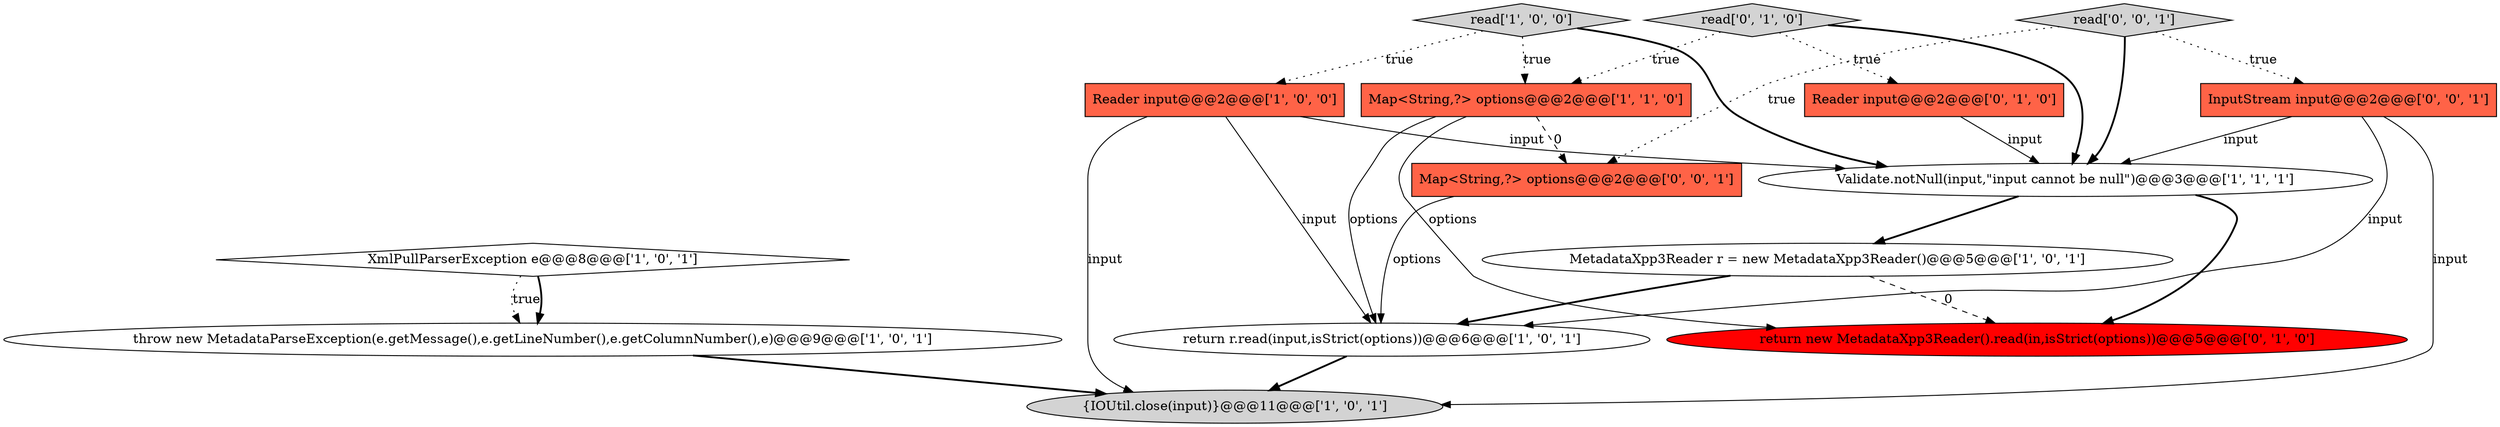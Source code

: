 digraph {
7 [style = filled, label = "Validate.notNull(input,\"input cannot be null\")@@@3@@@['1', '1', '1']", fillcolor = white, shape = ellipse image = "AAA0AAABBB1BBB"];
1 [style = filled, label = "throw new MetadataParseException(e.getMessage(),e.getLineNumber(),e.getColumnNumber(),e)@@@9@@@['1', '0', '1']", fillcolor = white, shape = ellipse image = "AAA0AAABBB1BBB"];
5 [style = filled, label = "return r.read(input,isStrict(options))@@@6@@@['1', '0', '1']", fillcolor = white, shape = ellipse image = "AAA0AAABBB1BBB"];
13 [style = filled, label = "read['0', '0', '1']", fillcolor = lightgray, shape = diamond image = "AAA0AAABBB3BBB"];
6 [style = filled, label = "Map<String,?> options@@@2@@@['1', '1', '0']", fillcolor = tomato, shape = box image = "AAA0AAABBB1BBB"];
8 [style = filled, label = "{IOUtil.close(input)}@@@11@@@['1', '0', '1']", fillcolor = lightgray, shape = ellipse image = "AAA0AAABBB1BBB"];
3 [style = filled, label = "MetadataXpp3Reader r = new MetadataXpp3Reader()@@@5@@@['1', '0', '1']", fillcolor = white, shape = ellipse image = "AAA0AAABBB1BBB"];
12 [style = filled, label = "InputStream input@@@2@@@['0', '0', '1']", fillcolor = tomato, shape = box image = "AAA0AAABBB3BBB"];
0 [style = filled, label = "Reader input@@@2@@@['1', '0', '0']", fillcolor = tomato, shape = box image = "AAA0AAABBB1BBB"];
10 [style = filled, label = "read['0', '1', '0']", fillcolor = lightgray, shape = diamond image = "AAA0AAABBB2BBB"];
2 [style = filled, label = "read['1', '0', '0']", fillcolor = lightgray, shape = diamond image = "AAA0AAABBB1BBB"];
11 [style = filled, label = "return new MetadataXpp3Reader().read(in,isStrict(options))@@@5@@@['0', '1', '0']", fillcolor = red, shape = ellipse image = "AAA1AAABBB2BBB"];
4 [style = filled, label = "XmlPullParserException e@@@8@@@['1', '0', '1']", fillcolor = white, shape = diamond image = "AAA0AAABBB1BBB"];
14 [style = filled, label = "Map<String,?> options@@@2@@@['0', '0', '1']", fillcolor = tomato, shape = box image = "AAA0AAABBB3BBB"];
9 [style = filled, label = "Reader input@@@2@@@['0', '1', '0']", fillcolor = tomato, shape = box image = "AAA0AAABBB2BBB"];
5->8 [style = bold, label=""];
10->6 [style = dotted, label="true"];
7->11 [style = bold, label=""];
2->0 [style = dotted, label="true"];
1->8 [style = bold, label=""];
13->12 [style = dotted, label="true"];
4->1 [style = dotted, label="true"];
9->7 [style = solid, label="input"];
6->14 [style = dashed, label="0"];
10->9 [style = dotted, label="true"];
10->7 [style = bold, label=""];
12->7 [style = solid, label="input"];
7->3 [style = bold, label=""];
0->8 [style = solid, label="input"];
6->5 [style = solid, label="options"];
6->11 [style = solid, label="options"];
0->5 [style = solid, label="input"];
3->5 [style = bold, label=""];
12->5 [style = solid, label="input"];
12->8 [style = solid, label="input"];
14->5 [style = solid, label="options"];
13->7 [style = bold, label=""];
2->6 [style = dotted, label="true"];
4->1 [style = bold, label=""];
0->7 [style = solid, label="input"];
2->7 [style = bold, label=""];
13->14 [style = dotted, label="true"];
3->11 [style = dashed, label="0"];
}
